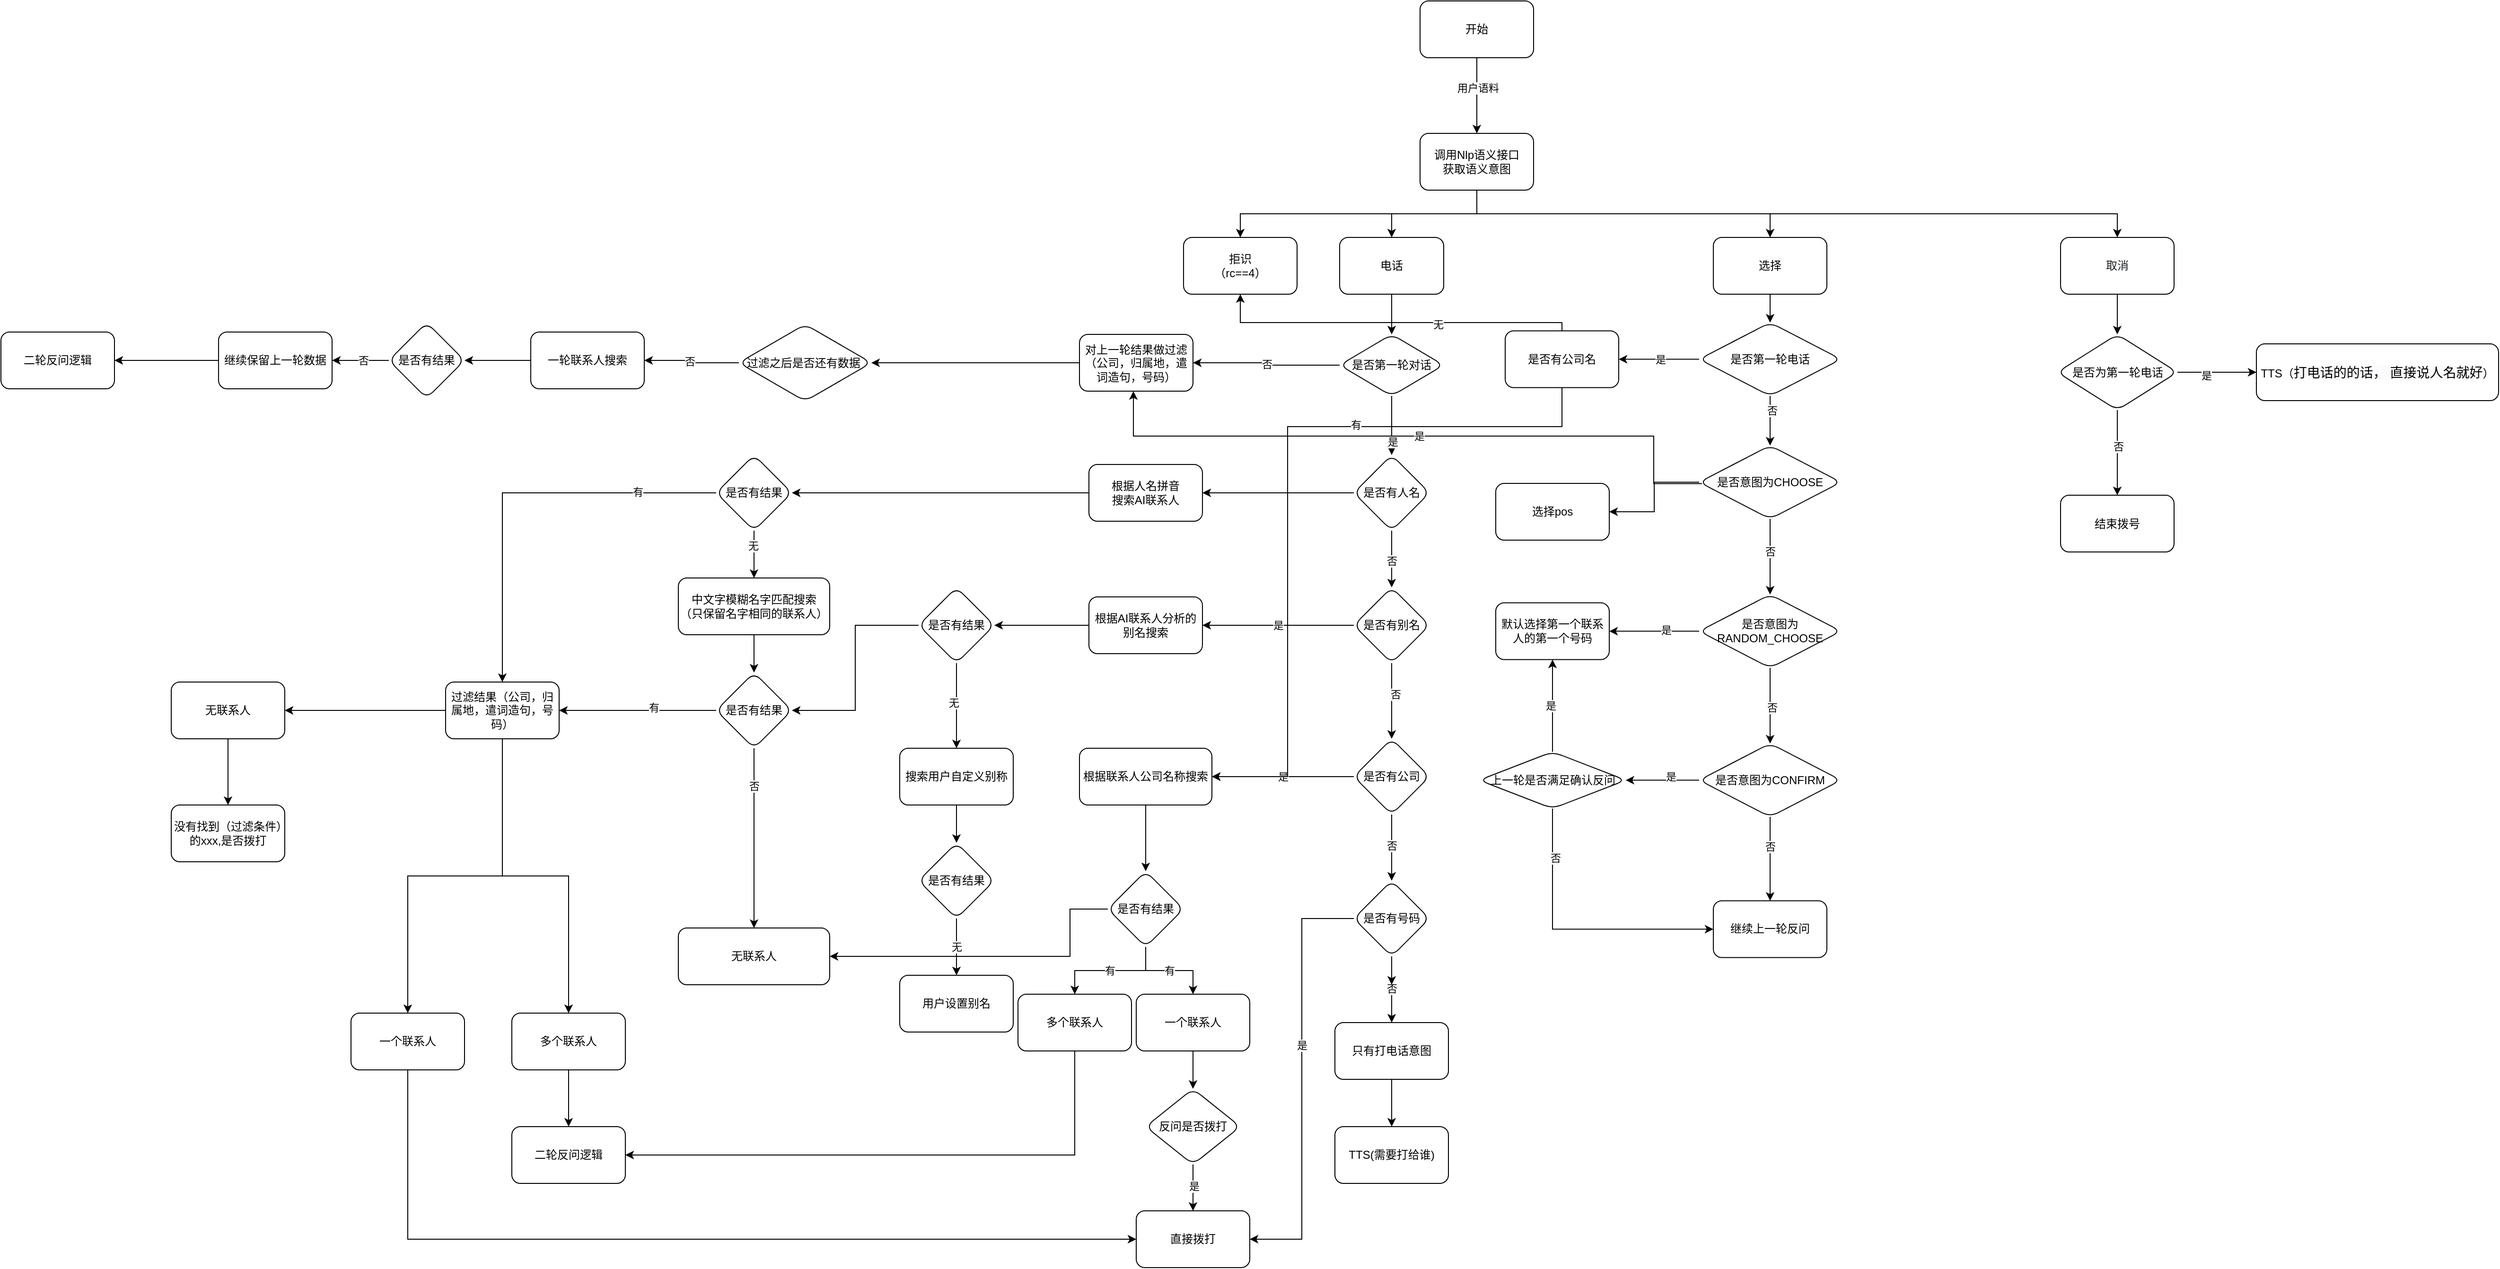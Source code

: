 <mxfile version="13.8.8" type="github"><diagram id="DDoFtE4cqRtgkwSDy5tp" name="Page-1"><mxGraphModel dx="3937" dy="2682" grid="1" gridSize="10" guides="1" tooltips="1" connect="1" arrows="1" fold="1" page="1" pageScale="1" pageWidth="827" pageHeight="1169" math="0" shadow="0"><root><mxCell id="0"/><mxCell id="1" parent="0"/><mxCell id="pKL48AXGNKzV2RHgMpsK-2" value="" style="edgeStyle=orthogonalEdgeStyle;rounded=0;orthogonalLoop=1;jettySize=auto;html=1;" edge="1" parent="1" source="T3XmwG1ocGlHPUnEkQYw-1" target="pKL48AXGNKzV2RHgMpsK-1"><mxGeometry relative="1" as="geometry"/></mxCell><mxCell id="pKL48AXGNKzV2RHgMpsK-3" value="用户语料" style="edgeLabel;html=1;align=center;verticalAlign=middle;resizable=0;points=[];" vertex="1" connectable="0" parent="pKL48AXGNKzV2RHgMpsK-2"><mxGeometry x="-0.2" y="1" relative="1" as="geometry"><mxPoint as="offset"/></mxGeometry></mxCell><mxCell id="T3XmwG1ocGlHPUnEkQYw-1" value="开始" style="whiteSpace=wrap;html=1;rounded=1;" parent="1" vertex="1"><mxGeometry x="150" y="-110" width="120" height="60" as="geometry"/></mxCell><mxCell id="pKL48AXGNKzV2RHgMpsK-9" value="" style="edgeStyle=orthogonalEdgeStyle;rounded=0;orthogonalLoop=1;jettySize=auto;html=1;" edge="1" parent="1" source="pKL48AXGNKzV2RHgMpsK-1" target="pKL48AXGNKzV2RHgMpsK-8"><mxGeometry relative="1" as="geometry"/></mxCell><mxCell id="pKL48AXGNKzV2RHgMpsK-11" value="" style="edgeStyle=orthogonalEdgeStyle;rounded=0;orthogonalLoop=1;jettySize=auto;html=1;exitX=0.5;exitY=1;exitDx=0;exitDy=0;" edge="1" parent="1" source="pKL48AXGNKzV2RHgMpsK-1" target="pKL48AXGNKzV2RHgMpsK-10"><mxGeometry relative="1" as="geometry"/></mxCell><mxCell id="pKL48AXGNKzV2RHgMpsK-14" value="" style="edgeStyle=orthogonalEdgeStyle;rounded=0;orthogonalLoop=1;jettySize=auto;html=1;exitX=0.5;exitY=1;exitDx=0;exitDy=0;" edge="1" parent="1" source="pKL48AXGNKzV2RHgMpsK-1" target="pKL48AXGNKzV2RHgMpsK-13"><mxGeometry relative="1" as="geometry"/></mxCell><mxCell id="pKL48AXGNKzV2RHgMpsK-194" style="edgeStyle=orthogonalEdgeStyle;rounded=0;orthogonalLoop=1;jettySize=auto;html=1;exitX=0.5;exitY=1;exitDx=0;exitDy=0;" edge="1" parent="1" source="pKL48AXGNKzV2RHgMpsK-1" target="pKL48AXGNKzV2RHgMpsK-4"><mxGeometry relative="1" as="geometry"/></mxCell><mxCell id="pKL48AXGNKzV2RHgMpsK-1" value="调用Nlp语义接口&lt;br&gt;获取语义意图" style="whiteSpace=wrap;html=1;rounded=1;" vertex="1" parent="1"><mxGeometry x="150" y="30" width="120" height="60" as="geometry"/></mxCell><mxCell id="pKL48AXGNKzV2RHgMpsK-196" value="" style="edgeStyle=orthogonalEdgeStyle;rounded=0;orthogonalLoop=1;jettySize=auto;html=1;" edge="1" parent="1" source="pKL48AXGNKzV2RHgMpsK-4" target="pKL48AXGNKzV2RHgMpsK-195"><mxGeometry relative="1" as="geometry"/></mxCell><mxCell id="pKL48AXGNKzV2RHgMpsK-4" value="选择" style="whiteSpace=wrap;html=1;rounded=1;" vertex="1" parent="1"><mxGeometry x="460" y="140" width="120" height="60" as="geometry"/></mxCell><mxCell id="pKL48AXGNKzV2RHgMpsK-132" value="" style="edgeStyle=orthogonalEdgeStyle;rounded=0;orthogonalLoop=1;jettySize=auto;html=1;" edge="1" parent="1" source="pKL48AXGNKzV2RHgMpsK-8" target="pKL48AXGNKzV2RHgMpsK-131"><mxGeometry relative="1" as="geometry"/></mxCell><mxCell id="pKL48AXGNKzV2RHgMpsK-8" value="电话" style="whiteSpace=wrap;html=1;rounded=1;" vertex="1" parent="1"><mxGeometry x="65" y="140" width="110" height="60" as="geometry"/></mxCell><mxCell id="pKL48AXGNKzV2RHgMpsK-238" value="" style="edgeStyle=orthogonalEdgeStyle;rounded=0;orthogonalLoop=1;jettySize=auto;html=1;" edge="1" parent="1" source="pKL48AXGNKzV2RHgMpsK-10" target="pKL48AXGNKzV2RHgMpsK-237"><mxGeometry relative="1" as="geometry"/></mxCell><mxCell id="pKL48AXGNKzV2RHgMpsK-10" value="&lt;span style=&quot;color: rgb(33 , 37 , 41) ; font-family: &amp;#34;roboto&amp;#34; , &amp;#34;helvetica&amp;#34; , &amp;#34;arial&amp;#34; , sans-serif ; text-align: left ; background-color: rgb(255 , 255 , 255)&quot;&gt;取消&#9;&lt;/span&gt;" style="whiteSpace=wrap;html=1;rounded=1;" vertex="1" parent="1"><mxGeometry x="827" y="140" width="120" height="60" as="geometry"/></mxCell><mxCell id="pKL48AXGNKzV2RHgMpsK-13" value="拒识&lt;br&gt;（rc==4）" style="whiteSpace=wrap;html=1;rounded=1;" vertex="1" parent="1"><mxGeometry x="-100" y="140" width="120" height="60" as="geometry"/></mxCell><mxCell id="pKL48AXGNKzV2RHgMpsK-23" value="" style="edgeStyle=orthogonalEdgeStyle;rounded=0;orthogonalLoop=1;jettySize=auto;html=1;" edge="1" parent="1" source="pKL48AXGNKzV2RHgMpsK-18" target="pKL48AXGNKzV2RHgMpsK-22"><mxGeometry relative="1" as="geometry"/></mxCell><mxCell id="pKL48AXGNKzV2RHgMpsK-28" value="否" style="edgeLabel;html=1;align=center;verticalAlign=middle;resizable=0;points=[];" vertex="1" connectable="0" parent="pKL48AXGNKzV2RHgMpsK-23"><mxGeometry x="0.044" relative="1" as="geometry"><mxPoint as="offset"/></mxGeometry></mxCell><mxCell id="pKL48AXGNKzV2RHgMpsK-158" style="edgeStyle=orthogonalEdgeStyle;rounded=0;orthogonalLoop=1;jettySize=auto;html=1;" edge="1" parent="1" source="pKL48AXGNKzV2RHgMpsK-18" target="pKL48AXGNKzV2RHgMpsK-20"><mxGeometry relative="1" as="geometry"/></mxCell><mxCell id="pKL48AXGNKzV2RHgMpsK-18" value="是否有人名" style="rhombus;whiteSpace=wrap;html=1;rounded=1;" vertex="1" parent="1"><mxGeometry x="80" y="370" width="80" height="80" as="geometry"/></mxCell><mxCell id="pKL48AXGNKzV2RHgMpsK-159" style="edgeStyle=orthogonalEdgeStyle;rounded=0;orthogonalLoop=1;jettySize=auto;html=1;entryX=1;entryY=0.5;entryDx=0;entryDy=0;" edge="1" parent="1" source="pKL48AXGNKzV2RHgMpsK-20" target="pKL48AXGNKzV2RHgMpsK-34"><mxGeometry relative="1" as="geometry"/></mxCell><mxCell id="pKL48AXGNKzV2RHgMpsK-20" value="根据人名拼音&lt;br&gt;搜索AI联系人" style="whiteSpace=wrap;html=1;rounded=1;" vertex="1" parent="1"><mxGeometry x="-200" y="380" width="120" height="60" as="geometry"/></mxCell><mxCell id="pKL48AXGNKzV2RHgMpsK-25" value="" style="edgeStyle=orthogonalEdgeStyle;rounded=0;orthogonalLoop=1;jettySize=auto;html=1;" edge="1" parent="1" source="pKL48AXGNKzV2RHgMpsK-22" target="pKL48AXGNKzV2RHgMpsK-24"><mxGeometry relative="1" as="geometry"/></mxCell><mxCell id="pKL48AXGNKzV2RHgMpsK-29" value="否" style="edgeLabel;html=1;align=center;verticalAlign=middle;resizable=0;points=[];" vertex="1" connectable="0" parent="pKL48AXGNKzV2RHgMpsK-25"><mxGeometry x="-0.175" y="4" relative="1" as="geometry"><mxPoint as="offset"/></mxGeometry></mxCell><mxCell id="pKL48AXGNKzV2RHgMpsK-45" value="是" style="edgeStyle=orthogonalEdgeStyle;rounded=0;orthogonalLoop=1;jettySize=auto;html=1;exitX=0;exitY=0.5;exitDx=0;exitDy=0;" edge="1" parent="1" source="pKL48AXGNKzV2RHgMpsK-22" target="pKL48AXGNKzV2RHgMpsK-44"><mxGeometry relative="1" as="geometry"><mxPoint x="110" y="1080" as="sourcePoint"/></mxGeometry></mxCell><mxCell id="pKL48AXGNKzV2RHgMpsK-22" value="是否有别名" style="rhombus;whiteSpace=wrap;html=1;rounded=1;" vertex="1" parent="1"><mxGeometry x="80" y="510" width="80" height="80" as="geometry"/></mxCell><mxCell id="pKL48AXGNKzV2RHgMpsK-27" value="" style="edgeStyle=orthogonalEdgeStyle;rounded=0;orthogonalLoop=1;jettySize=auto;html=1;" edge="1" parent="1" source="pKL48AXGNKzV2RHgMpsK-24" target="pKL48AXGNKzV2RHgMpsK-26"><mxGeometry relative="1" as="geometry"/></mxCell><mxCell id="pKL48AXGNKzV2RHgMpsK-30" value="否" style="edgeLabel;html=1;align=center;verticalAlign=middle;resizable=0;points=[];" vertex="1" connectable="0" parent="pKL48AXGNKzV2RHgMpsK-27"><mxGeometry x="-0.067" relative="1" as="geometry"><mxPoint as="offset"/></mxGeometry></mxCell><mxCell id="pKL48AXGNKzV2RHgMpsK-57" value="是" style="edgeStyle=orthogonalEdgeStyle;rounded=0;orthogonalLoop=1;jettySize=auto;html=1;" edge="1" parent="1" source="pKL48AXGNKzV2RHgMpsK-24" target="pKL48AXGNKzV2RHgMpsK-56"><mxGeometry relative="1" as="geometry"/></mxCell><mxCell id="pKL48AXGNKzV2RHgMpsK-24" value="是否有公司" style="rhombus;whiteSpace=wrap;html=1;rounded=1;" vertex="1" parent="1"><mxGeometry x="80" y="670" width="80" height="80" as="geometry"/></mxCell><mxCell id="pKL48AXGNKzV2RHgMpsK-85" value="" style="edgeStyle=orthogonalEdgeStyle;rounded=0;orthogonalLoop=1;jettySize=auto;html=1;" edge="1" parent="1" source="pKL48AXGNKzV2RHgMpsK-26" target="pKL48AXGNKzV2RHgMpsK-84"><mxGeometry relative="1" as="geometry"/></mxCell><mxCell id="pKL48AXGNKzV2RHgMpsK-114" value="否" style="edgeLabel;html=1;align=center;verticalAlign=middle;resizable=0;points=[];" vertex="1" connectable="0" parent="pKL48AXGNKzV2RHgMpsK-85"><mxGeometry x="-0.033" relative="1" as="geometry"><mxPoint as="offset"/></mxGeometry></mxCell><mxCell id="pKL48AXGNKzV2RHgMpsK-112" value="" style="edgeStyle=orthogonalEdgeStyle;rounded=0;orthogonalLoop=1;jettySize=auto;html=1;" edge="1" parent="1" source="pKL48AXGNKzV2RHgMpsK-26"><mxGeometry relative="1" as="geometry"><mxPoint x="120" y="930" as="targetPoint"/></mxGeometry></mxCell><mxCell id="pKL48AXGNKzV2RHgMpsK-164" style="edgeStyle=orthogonalEdgeStyle;rounded=0;orthogonalLoop=1;jettySize=auto;html=1;exitX=0;exitY=0.5;exitDx=0;exitDy=0;entryX=1;entryY=0.5;entryDx=0;entryDy=0;" edge="1" parent="1" source="pKL48AXGNKzV2RHgMpsK-26" target="pKL48AXGNKzV2RHgMpsK-107"><mxGeometry relative="1" as="geometry"/></mxCell><mxCell id="pKL48AXGNKzV2RHgMpsK-165" value="是" style="edgeLabel;html=1;align=center;verticalAlign=middle;resizable=0;points=[];" vertex="1" connectable="0" parent="pKL48AXGNKzV2RHgMpsK-164"><mxGeometry x="-0.161" relative="1" as="geometry"><mxPoint as="offset"/></mxGeometry></mxCell><mxCell id="pKL48AXGNKzV2RHgMpsK-26" value="是否有号码" style="rhombus;whiteSpace=wrap;html=1;rounded=1;" vertex="1" parent="1"><mxGeometry x="80" y="820" width="80" height="80" as="geometry"/></mxCell><mxCell id="pKL48AXGNKzV2RHgMpsK-118" style="edgeStyle=orthogonalEdgeStyle;rounded=0;orthogonalLoop=1;jettySize=auto;html=1;entryX=0.5;entryY=0;entryDx=0;entryDy=0;" edge="1" parent="1" source="pKL48AXGNKzV2RHgMpsK-34" target="pKL48AXGNKzV2RHgMpsK-117"><mxGeometry relative="1" as="geometry"/></mxCell><mxCell id="pKL48AXGNKzV2RHgMpsK-179" value="有" style="edgeLabel;html=1;align=center;verticalAlign=middle;resizable=0;points=[];" vertex="1" connectable="0" parent="pKL48AXGNKzV2RHgMpsK-118"><mxGeometry x="-0.609" y="-1" relative="1" as="geometry"><mxPoint as="offset"/></mxGeometry></mxCell><mxCell id="pKL48AXGNKzV2RHgMpsK-160" style="edgeStyle=orthogonalEdgeStyle;rounded=0;orthogonalLoop=1;jettySize=auto;html=1;" edge="1" parent="1" source="pKL48AXGNKzV2RHgMpsK-34" target="pKL48AXGNKzV2RHgMpsK-36"><mxGeometry relative="1" as="geometry"/></mxCell><mxCell id="pKL48AXGNKzV2RHgMpsK-180" value="无" style="edgeLabel;html=1;align=center;verticalAlign=middle;resizable=0;points=[];" vertex="1" connectable="0" parent="pKL48AXGNKzV2RHgMpsK-160"><mxGeometry x="-0.38" y="-1" relative="1" as="geometry"><mxPoint as="offset"/></mxGeometry></mxCell><mxCell id="pKL48AXGNKzV2RHgMpsK-34" value="是否有结果" style="rhombus;whiteSpace=wrap;html=1;rounded=1;" vertex="1" parent="1"><mxGeometry x="-594" y="370" width="80" height="80" as="geometry"/></mxCell><mxCell id="pKL48AXGNKzV2RHgMpsK-40" value="" style="edgeStyle=orthogonalEdgeStyle;rounded=0;orthogonalLoop=1;jettySize=auto;html=1;" edge="1" parent="1" source="pKL48AXGNKzV2RHgMpsK-36" target="pKL48AXGNKzV2RHgMpsK-39"><mxGeometry relative="1" as="geometry"/></mxCell><mxCell id="pKL48AXGNKzV2RHgMpsK-36" value="中文字模糊名字匹配搜索&lt;br&gt;（只保留名字相同的联系人）" style="whiteSpace=wrap;html=1;rounded=1;" vertex="1" parent="1"><mxGeometry x="-634" y="500" width="160" height="60" as="geometry"/></mxCell><mxCell id="pKL48AXGNKzV2RHgMpsK-42" value="" style="edgeStyle=orthogonalEdgeStyle;rounded=0;orthogonalLoop=1;jettySize=auto;html=1;" edge="1" parent="1" source="pKL48AXGNKzV2RHgMpsK-39" target="pKL48AXGNKzV2RHgMpsK-41"><mxGeometry relative="1" as="geometry"/></mxCell><mxCell id="pKL48AXGNKzV2RHgMpsK-43" value="否" style="edgeLabel;html=1;align=center;verticalAlign=middle;resizable=0;points=[];" vertex="1" connectable="0" parent="pKL48AXGNKzV2RHgMpsK-42"><mxGeometry x="-0.578" relative="1" as="geometry"><mxPoint as="offset"/></mxGeometry></mxCell><mxCell id="pKL48AXGNKzV2RHgMpsK-172" style="edgeStyle=orthogonalEdgeStyle;rounded=0;orthogonalLoop=1;jettySize=auto;html=1;entryX=1;entryY=0.5;entryDx=0;entryDy=0;" edge="1" parent="1" source="pKL48AXGNKzV2RHgMpsK-39" target="pKL48AXGNKzV2RHgMpsK-117"><mxGeometry relative="1" as="geometry"/></mxCell><mxCell id="pKL48AXGNKzV2RHgMpsK-181" value="有" style="edgeLabel;html=1;align=center;verticalAlign=middle;resizable=0;points=[];" vertex="1" connectable="0" parent="pKL48AXGNKzV2RHgMpsK-172"><mxGeometry x="-0.206" y="-3" relative="1" as="geometry"><mxPoint as="offset"/></mxGeometry></mxCell><mxCell id="pKL48AXGNKzV2RHgMpsK-39" value="是否有结果" style="rhombus;whiteSpace=wrap;html=1;rounded=1;" vertex="1" parent="1"><mxGeometry x="-594" y="600" width="80" height="80" as="geometry"/></mxCell><mxCell id="pKL48AXGNKzV2RHgMpsK-41" value="无联系人" style="whiteSpace=wrap;html=1;rounded=1;" vertex="1" parent="1"><mxGeometry x="-634" y="870" width="160" height="60" as="geometry"/></mxCell><mxCell id="pKL48AXGNKzV2RHgMpsK-162" style="edgeStyle=orthogonalEdgeStyle;rounded=0;orthogonalLoop=1;jettySize=auto;html=1;" edge="1" parent="1" source="pKL48AXGNKzV2RHgMpsK-44" target="pKL48AXGNKzV2RHgMpsK-46"><mxGeometry relative="1" as="geometry"/></mxCell><mxCell id="pKL48AXGNKzV2RHgMpsK-44" value="根据AI联系人分析的别名搜索" style="whiteSpace=wrap;html=1;rounded=1;" vertex="1" parent="1"><mxGeometry x="-200" y="520.0" width="120" height="60" as="geometry"/></mxCell><mxCell id="pKL48AXGNKzV2RHgMpsK-163" style="edgeStyle=orthogonalEdgeStyle;rounded=0;orthogonalLoop=1;jettySize=auto;html=1;exitX=0.5;exitY=1;exitDx=0;exitDy=0;" edge="1" parent="1" source="pKL48AXGNKzV2RHgMpsK-46" target="pKL48AXGNKzV2RHgMpsK-48"><mxGeometry relative="1" as="geometry"/></mxCell><mxCell id="pKL48AXGNKzV2RHgMpsK-182" value="无" style="edgeLabel;html=1;align=center;verticalAlign=middle;resizable=0;points=[];" vertex="1" connectable="0" parent="pKL48AXGNKzV2RHgMpsK-163"><mxGeometry x="-0.063" y="-3" relative="1" as="geometry"><mxPoint as="offset"/></mxGeometry></mxCell><mxCell id="pKL48AXGNKzV2RHgMpsK-171" style="edgeStyle=orthogonalEdgeStyle;rounded=0;orthogonalLoop=1;jettySize=auto;html=1;entryX=1;entryY=0.5;entryDx=0;entryDy=0;" edge="1" parent="1" source="pKL48AXGNKzV2RHgMpsK-46" target="pKL48AXGNKzV2RHgMpsK-39"><mxGeometry relative="1" as="geometry"><mxPoint x="-450" y="620" as="targetPoint"/></mxGeometry></mxCell><mxCell id="pKL48AXGNKzV2RHgMpsK-46" value="是否有结果" style="rhombus;whiteSpace=wrap;html=1;rounded=1;" vertex="1" parent="1"><mxGeometry x="-380" y="510.0" width="80" height="80" as="geometry"/></mxCell><mxCell id="pKL48AXGNKzV2RHgMpsK-98" value="" style="edgeStyle=orthogonalEdgeStyle;rounded=0;orthogonalLoop=1;jettySize=auto;html=1;" edge="1" parent="1" source="pKL48AXGNKzV2RHgMpsK-48" target="pKL48AXGNKzV2RHgMpsK-97"><mxGeometry relative="1" as="geometry"/></mxCell><mxCell id="pKL48AXGNKzV2RHgMpsK-48" value="搜索用户自定义别称" style="whiteSpace=wrap;html=1;rounded=1;" vertex="1" parent="1"><mxGeometry x="-400" y="680.0" width="120" height="60" as="geometry"/></mxCell><mxCell id="pKL48AXGNKzV2RHgMpsK-89" value="" style="edgeStyle=orthogonalEdgeStyle;rounded=0;orthogonalLoop=1;jettySize=auto;html=1;" edge="1" parent="1" source="pKL48AXGNKzV2RHgMpsK-56" target="pKL48AXGNKzV2RHgMpsK-88"><mxGeometry relative="1" as="geometry"/></mxCell><mxCell id="pKL48AXGNKzV2RHgMpsK-56" value="根据联系人公司名称搜索" style="whiteSpace=wrap;html=1;rounded=1;" vertex="1" parent="1"><mxGeometry x="-210" y="680" width="140" height="60" as="geometry"/></mxCell><mxCell id="pKL48AXGNKzV2RHgMpsK-190" style="edgeStyle=orthogonalEdgeStyle;rounded=0;orthogonalLoop=1;jettySize=auto;html=1;entryX=0;entryY=0.5;entryDx=0;entryDy=0;" edge="1" parent="1" source="pKL48AXGNKzV2RHgMpsK-58" target="pKL48AXGNKzV2RHgMpsK-107"><mxGeometry relative="1" as="geometry"><Array as="points"><mxPoint x="-920" y="1199"/></Array></mxGeometry></mxCell><mxCell id="pKL48AXGNKzV2RHgMpsK-58" value="一个联系人" style="whiteSpace=wrap;html=1;rounded=1;" vertex="1" parent="1"><mxGeometry x="-980" y="960" width="120" height="60" as="geometry"/></mxCell><mxCell id="pKL48AXGNKzV2RHgMpsK-191" style="edgeStyle=orthogonalEdgeStyle;rounded=0;orthogonalLoop=1;jettySize=auto;html=1;" edge="1" parent="1" source="pKL48AXGNKzV2RHgMpsK-60" target="pKL48AXGNKzV2RHgMpsK-67"><mxGeometry relative="1" as="geometry"/></mxCell><mxCell id="pKL48AXGNKzV2RHgMpsK-60" value="多个联系人" style="whiteSpace=wrap;html=1;rounded=1;" vertex="1" parent="1"><mxGeometry x="-810" y="960" width="120" height="60" as="geometry"/></mxCell><mxCell id="pKL48AXGNKzV2RHgMpsK-67" value="二轮反问逻辑" style="whiteSpace=wrap;html=1;rounded=1;" vertex="1" parent="1"><mxGeometry x="-810" y="1080" width="120" height="60" as="geometry"/></mxCell><mxCell id="pKL48AXGNKzV2RHgMpsK-87" value="" style="edgeStyle=orthogonalEdgeStyle;rounded=0;orthogonalLoop=1;jettySize=auto;html=1;" edge="1" parent="1" source="pKL48AXGNKzV2RHgMpsK-84" target="pKL48AXGNKzV2RHgMpsK-86"><mxGeometry relative="1" as="geometry"/></mxCell><mxCell id="pKL48AXGNKzV2RHgMpsK-84" value="只有打电话意图" style="whiteSpace=wrap;html=1;rounded=1;" vertex="1" parent="1"><mxGeometry x="60" y="970" width="120" height="60" as="geometry"/></mxCell><mxCell id="pKL48AXGNKzV2RHgMpsK-86" value="TTS(需要打给谁)" style="whiteSpace=wrap;html=1;rounded=1;" vertex="1" parent="1"><mxGeometry x="60" y="1080" width="120" height="60" as="geometry"/></mxCell><mxCell id="pKL48AXGNKzV2RHgMpsK-167" value="有" style="edgeStyle=orthogonalEdgeStyle;rounded=0;orthogonalLoop=1;jettySize=auto;html=1;exitX=0.5;exitY=1;exitDx=0;exitDy=0;entryX=0.5;entryY=0;entryDx=0;entryDy=0;" edge="1" parent="1" source="pKL48AXGNKzV2RHgMpsK-88" target="pKL48AXGNKzV2RHgMpsK-92"><mxGeometry relative="1" as="geometry"/></mxCell><mxCell id="pKL48AXGNKzV2RHgMpsK-184" style="edgeStyle=orthogonalEdgeStyle;rounded=0;orthogonalLoop=1;jettySize=auto;html=1;entryX=1;entryY=0.5;entryDx=0;entryDy=0;" edge="1" parent="1" source="pKL48AXGNKzV2RHgMpsK-88" target="pKL48AXGNKzV2RHgMpsK-41"><mxGeometry relative="1" as="geometry"><Array as="points"><mxPoint x="-220" y="850"/><mxPoint x="-220" y="900"/></Array></mxGeometry></mxCell><mxCell id="pKL48AXGNKzV2RHgMpsK-186" style="edgeStyle=orthogonalEdgeStyle;rounded=0;orthogonalLoop=1;jettySize=auto;html=1;" edge="1" parent="1" source="pKL48AXGNKzV2RHgMpsK-88" target="pKL48AXGNKzV2RHgMpsK-185"><mxGeometry relative="1" as="geometry"/></mxCell><mxCell id="pKL48AXGNKzV2RHgMpsK-187" value="有" style="edgeLabel;html=1;align=center;verticalAlign=middle;resizable=0;points=[];" vertex="1" connectable="0" parent="pKL48AXGNKzV2RHgMpsK-186"><mxGeometry x="0.007" relative="1" as="geometry"><mxPoint as="offset"/></mxGeometry></mxCell><mxCell id="pKL48AXGNKzV2RHgMpsK-88" value="是否有结果" style="rhombus;whiteSpace=wrap;html=1;rounded=1;" vertex="1" parent="1"><mxGeometry x="-180" y="810" width="80" height="80" as="geometry"/></mxCell><mxCell id="pKL48AXGNKzV2RHgMpsK-106" value="" style="edgeStyle=orthogonalEdgeStyle;rounded=0;orthogonalLoop=1;jettySize=auto;html=1;" edge="1" parent="1" source="pKL48AXGNKzV2RHgMpsK-92" target="pKL48AXGNKzV2RHgMpsK-105"><mxGeometry relative="1" as="geometry"/></mxCell><mxCell id="pKL48AXGNKzV2RHgMpsK-92" value="一个联系人" style="whiteSpace=wrap;html=1;rounded=1;" vertex="1" parent="1"><mxGeometry x="-150" y="940" width="120" height="60" as="geometry"/></mxCell><mxCell id="pKL48AXGNKzV2RHgMpsK-100" value="无" style="edgeStyle=orthogonalEdgeStyle;rounded=0;orthogonalLoop=1;jettySize=auto;html=1;" edge="1" parent="1" source="pKL48AXGNKzV2RHgMpsK-97" target="pKL48AXGNKzV2RHgMpsK-99"><mxGeometry relative="1" as="geometry"/></mxCell><mxCell id="pKL48AXGNKzV2RHgMpsK-97" value="是否有结果" style="rhombus;whiteSpace=wrap;html=1;rounded=1;" vertex="1" parent="1"><mxGeometry x="-380" y="780.0" width="80" height="80" as="geometry"/></mxCell><mxCell id="pKL48AXGNKzV2RHgMpsK-99" value="用户设置别名" style="whiteSpace=wrap;html=1;rounded=1;" vertex="1" parent="1"><mxGeometry x="-400" y="920" width="120" height="60" as="geometry"/></mxCell><mxCell id="pKL48AXGNKzV2RHgMpsK-108" value="" style="edgeStyle=orthogonalEdgeStyle;rounded=0;orthogonalLoop=1;jettySize=auto;html=1;" edge="1" parent="1" source="pKL48AXGNKzV2RHgMpsK-105" target="pKL48AXGNKzV2RHgMpsK-107"><mxGeometry relative="1" as="geometry"/></mxCell><mxCell id="pKL48AXGNKzV2RHgMpsK-166" value="是" style="edgeLabel;html=1;align=center;verticalAlign=middle;resizable=0;points=[];" vertex="1" connectable="0" parent="pKL48AXGNKzV2RHgMpsK-108"><mxGeometry x="-0.073" y="1" relative="1" as="geometry"><mxPoint as="offset"/></mxGeometry></mxCell><mxCell id="pKL48AXGNKzV2RHgMpsK-105" value="反问是否拨打" style="rhombus;whiteSpace=wrap;html=1;rounded=1;" vertex="1" parent="1"><mxGeometry x="-140" y="1040" width="100" height="80" as="geometry"/></mxCell><mxCell id="pKL48AXGNKzV2RHgMpsK-107" value="直接拨打" style="whiteSpace=wrap;html=1;rounded=1;" vertex="1" parent="1"><mxGeometry x="-150" y="1169" width="120" height="60" as="geometry"/></mxCell><mxCell id="pKL48AXGNKzV2RHgMpsK-122" value="" style="edgeStyle=orthogonalEdgeStyle;rounded=0;orthogonalLoop=1;jettySize=auto;html=1;" edge="1" parent="1" source="pKL48AXGNKzV2RHgMpsK-117" target="pKL48AXGNKzV2RHgMpsK-121"><mxGeometry relative="1" as="geometry"/></mxCell><mxCell id="pKL48AXGNKzV2RHgMpsK-174" style="edgeStyle=orthogonalEdgeStyle;rounded=0;orthogonalLoop=1;jettySize=auto;html=1;exitX=0.5;exitY=1;exitDx=0;exitDy=0;entryX=0.5;entryY=0;entryDx=0;entryDy=0;" edge="1" parent="1" source="pKL48AXGNKzV2RHgMpsK-117" target="pKL48AXGNKzV2RHgMpsK-58"><mxGeometry relative="1" as="geometry"><mxPoint x="-920" y="940" as="targetPoint"/></mxGeometry></mxCell><mxCell id="pKL48AXGNKzV2RHgMpsK-175" style="edgeStyle=orthogonalEdgeStyle;rounded=0;orthogonalLoop=1;jettySize=auto;html=1;entryX=0.5;entryY=0;entryDx=0;entryDy=0;exitX=0.5;exitY=1;exitDx=0;exitDy=0;" edge="1" parent="1" source="pKL48AXGNKzV2RHgMpsK-117" target="pKL48AXGNKzV2RHgMpsK-60"><mxGeometry relative="1" as="geometry"/></mxCell><mxCell id="pKL48AXGNKzV2RHgMpsK-117" value="过滤结果（公司，归属地，遣词造句，号码）" style="rounded=1;whiteSpace=wrap;html=1;" vertex="1" parent="1"><mxGeometry x="-880" y="610" width="120" height="60" as="geometry"/></mxCell><mxCell id="pKL48AXGNKzV2RHgMpsK-124" value="" style="edgeStyle=orthogonalEdgeStyle;rounded=0;orthogonalLoop=1;jettySize=auto;html=1;" edge="1" parent="1" source="pKL48AXGNKzV2RHgMpsK-121" target="pKL48AXGNKzV2RHgMpsK-123"><mxGeometry relative="1" as="geometry"/></mxCell><mxCell id="pKL48AXGNKzV2RHgMpsK-121" value="无联系人" style="whiteSpace=wrap;html=1;rounded=1;" vertex="1" parent="1"><mxGeometry x="-1170" y="610" width="120" height="60" as="geometry"/></mxCell><mxCell id="pKL48AXGNKzV2RHgMpsK-123" value="没有找到（过滤条件）的xxx,是否拨打" style="whiteSpace=wrap;html=1;rounded=1;" vertex="1" parent="1"><mxGeometry x="-1170" y="740" width="120" height="60" as="geometry"/></mxCell><mxCell id="pKL48AXGNKzV2RHgMpsK-134" value="否" style="edgeStyle=orthogonalEdgeStyle;rounded=0;orthogonalLoop=1;jettySize=auto;html=1;entryX=1;entryY=0.5;entryDx=0;entryDy=0;" edge="1" parent="1" source="pKL48AXGNKzV2RHgMpsK-131" target="pKL48AXGNKzV2RHgMpsK-133"><mxGeometry relative="1" as="geometry"><mxPoint x="90" y="320" as="targetPoint"/></mxGeometry></mxCell><mxCell id="pKL48AXGNKzV2RHgMpsK-135" style="edgeStyle=orthogonalEdgeStyle;rounded=0;orthogonalLoop=1;jettySize=auto;html=1;exitX=0.5;exitY=1;exitDx=0;exitDy=0;" edge="1" parent="1" source="pKL48AXGNKzV2RHgMpsK-131" target="pKL48AXGNKzV2RHgMpsK-18"><mxGeometry relative="1" as="geometry"/></mxCell><mxCell id="pKL48AXGNKzV2RHgMpsK-136" value="是" style="edgeLabel;html=1;align=center;verticalAlign=middle;resizable=0;points=[];" vertex="1" connectable="0" parent="pKL48AXGNKzV2RHgMpsK-135"><mxGeometry x="0.55" y="1" relative="1" as="geometry"><mxPoint as="offset"/></mxGeometry></mxCell><mxCell id="pKL48AXGNKzV2RHgMpsK-131" value="是否第一轮对话" style="rhombus;whiteSpace=wrap;html=1;rounded=1;" vertex="1" parent="1"><mxGeometry x="65" y="242.5" width="110" height="65" as="geometry"/></mxCell><mxCell id="pKL48AXGNKzV2RHgMpsK-139" value="" style="edgeStyle=orthogonalEdgeStyle;rounded=0;orthogonalLoop=1;jettySize=auto;html=1;" edge="1" parent="1" source="pKL48AXGNKzV2RHgMpsK-133" target="pKL48AXGNKzV2RHgMpsK-138"><mxGeometry relative="1" as="geometry"/></mxCell><mxCell id="pKL48AXGNKzV2RHgMpsK-133" value="对上一轮结果做过滤&lt;br&gt;（公司，归属地，遣词造句，号码）" style="whiteSpace=wrap;html=1;rounded=1;" vertex="1" parent="1"><mxGeometry x="-210" y="242.5" width="120" height="60" as="geometry"/></mxCell><mxCell id="pKL48AXGNKzV2RHgMpsK-145" value="" style="edgeStyle=orthogonalEdgeStyle;rounded=0;orthogonalLoop=1;jettySize=auto;html=1;" edge="1" parent="1" source="pKL48AXGNKzV2RHgMpsK-138" target="pKL48AXGNKzV2RHgMpsK-144"><mxGeometry relative="1" as="geometry"/></mxCell><mxCell id="pKL48AXGNKzV2RHgMpsK-146" value="否" style="edgeLabel;html=1;align=center;verticalAlign=middle;resizable=0;points=[];" vertex="1" connectable="0" parent="pKL48AXGNKzV2RHgMpsK-145"><mxGeometry x="0.001" y="2" relative="1" as="geometry"><mxPoint as="offset"/></mxGeometry></mxCell><mxCell id="pKL48AXGNKzV2RHgMpsK-138" value="过滤之后是否还有数据&amp;nbsp;" style="rhombus;whiteSpace=wrap;html=1;rounded=1;" vertex="1" parent="1"><mxGeometry x="-570" y="231.88" width="140" height="81.25" as="geometry"/></mxCell><mxCell id="pKL48AXGNKzV2RHgMpsK-150" value="" style="edgeStyle=orthogonalEdgeStyle;rounded=0;orthogonalLoop=1;jettySize=auto;html=1;" edge="1" parent="1" source="pKL48AXGNKzV2RHgMpsK-144" target="pKL48AXGNKzV2RHgMpsK-149"><mxGeometry relative="1" as="geometry"/></mxCell><mxCell id="pKL48AXGNKzV2RHgMpsK-144" value="一轮联系人搜索" style="whiteSpace=wrap;html=1;rounded=1;" vertex="1" parent="1"><mxGeometry x="-790" y="240.005" width="120" height="60" as="geometry"/></mxCell><mxCell id="pKL48AXGNKzV2RHgMpsK-153" value="" style="edgeStyle=orthogonalEdgeStyle;rounded=0;orthogonalLoop=1;jettySize=auto;html=1;" edge="1" parent="1" source="pKL48AXGNKzV2RHgMpsK-149" target="pKL48AXGNKzV2RHgMpsK-152"><mxGeometry relative="1" as="geometry"/></mxCell><mxCell id="pKL48AXGNKzV2RHgMpsK-155" value="否" style="edgeLabel;html=1;align=center;verticalAlign=middle;resizable=0;points=[];" vertex="1" connectable="0" parent="pKL48AXGNKzV2RHgMpsK-153"><mxGeometry x="-0.092" relative="1" as="geometry"><mxPoint as="offset"/></mxGeometry></mxCell><mxCell id="pKL48AXGNKzV2RHgMpsK-149" value="是否有结果" style="rhombus;whiteSpace=wrap;html=1;rounded=1;" vertex="1" parent="1"><mxGeometry x="-940" y="230" width="80" height="80" as="geometry"/></mxCell><mxCell id="pKL48AXGNKzV2RHgMpsK-152" value="继续保留上一轮数据" style="whiteSpace=wrap;html=1;rounded=1;" vertex="1" parent="1"><mxGeometry x="-1120" y="240" width="120" height="60" as="geometry"/></mxCell><mxCell id="pKL48AXGNKzV2RHgMpsK-192" style="edgeStyle=orthogonalEdgeStyle;rounded=0;orthogonalLoop=1;jettySize=auto;html=1;entryX=1;entryY=0.5;entryDx=0;entryDy=0;exitX=0.5;exitY=1;exitDx=0;exitDy=0;" edge="1" parent="1" source="pKL48AXGNKzV2RHgMpsK-185" target="pKL48AXGNKzV2RHgMpsK-67"><mxGeometry relative="1" as="geometry"/></mxCell><mxCell id="pKL48AXGNKzV2RHgMpsK-185" value="多个联系人" style="whiteSpace=wrap;html=1;rounded=1;" vertex="1" parent="1"><mxGeometry x="-275" y="940" width="120" height="60" as="geometry"/></mxCell><mxCell id="pKL48AXGNKzV2RHgMpsK-188" value="二轮反问逻辑" style="whiteSpace=wrap;html=1;rounded=1;" vertex="1" parent="1"><mxGeometry x="-1350" y="240" width="120" height="60" as="geometry"/></mxCell><mxCell id="pKL48AXGNKzV2RHgMpsK-189" style="edgeStyle=orthogonalEdgeStyle;rounded=0;orthogonalLoop=1;jettySize=auto;html=1;" edge="1" parent="1" source="pKL48AXGNKzV2RHgMpsK-152" target="pKL48AXGNKzV2RHgMpsK-188"><mxGeometry relative="1" as="geometry"><mxPoint x="-1120" y="270" as="sourcePoint"/><mxPoint x="-1390" y="685" as="targetPoint"/></mxGeometry></mxCell><mxCell id="pKL48AXGNKzV2RHgMpsK-198" value="" style="edgeStyle=orthogonalEdgeStyle;rounded=0;orthogonalLoop=1;jettySize=auto;html=1;" edge="1" parent="1" source="pKL48AXGNKzV2RHgMpsK-195" target="pKL48AXGNKzV2RHgMpsK-197"><mxGeometry relative="1" as="geometry"/></mxCell><mxCell id="pKL48AXGNKzV2RHgMpsK-203" value="是" style="edgeLabel;html=1;align=center;verticalAlign=middle;resizable=0;points=[];" vertex="1" connectable="0" parent="pKL48AXGNKzV2RHgMpsK-198"><mxGeometry x="-0.036" relative="1" as="geometry"><mxPoint as="offset"/></mxGeometry></mxCell><mxCell id="pKL48AXGNKzV2RHgMpsK-205" value="" style="edgeStyle=orthogonalEdgeStyle;rounded=0;orthogonalLoop=1;jettySize=auto;html=1;entryX=0.5;entryY=0;entryDx=0;entryDy=0;" edge="1" parent="1" source="pKL48AXGNKzV2RHgMpsK-195" target="pKL48AXGNKzV2RHgMpsK-208"><mxGeometry relative="1" as="geometry"><mxPoint x="520" y="370" as="targetPoint"/></mxGeometry></mxCell><mxCell id="pKL48AXGNKzV2RHgMpsK-206" value="否" style="edgeLabel;html=1;align=center;verticalAlign=middle;resizable=0;points=[];" vertex="1" connectable="0" parent="pKL48AXGNKzV2RHgMpsK-205"><mxGeometry x="-0.413" y="2" relative="1" as="geometry"><mxPoint as="offset"/></mxGeometry></mxCell><mxCell id="pKL48AXGNKzV2RHgMpsK-195" value="是否第一轮电话" style="rhombus;whiteSpace=wrap;html=1;rounded=1;" vertex="1" parent="1"><mxGeometry x="445" y="230" width="150" height="77.5" as="geometry"/></mxCell><mxCell id="pKL48AXGNKzV2RHgMpsK-199" style="edgeStyle=orthogonalEdgeStyle;rounded=0;orthogonalLoop=1;jettySize=auto;html=1;entryX=1;entryY=0.5;entryDx=0;entryDy=0;" edge="1" parent="1" source="pKL48AXGNKzV2RHgMpsK-197" target="pKL48AXGNKzV2RHgMpsK-56"><mxGeometry relative="1" as="geometry"><Array as="points"><mxPoint x="300" y="340"/><mxPoint x="10" y="340"/><mxPoint x="10" y="710"/></Array></mxGeometry></mxCell><mxCell id="pKL48AXGNKzV2RHgMpsK-200" value="有" style="edgeLabel;html=1;align=center;verticalAlign=middle;resizable=0;points=[];" vertex="1" connectable="0" parent="pKL48AXGNKzV2RHgMpsK-199"><mxGeometry x="-0.335" y="-2" relative="1" as="geometry"><mxPoint as="offset"/></mxGeometry></mxCell><mxCell id="pKL48AXGNKzV2RHgMpsK-201" style="edgeStyle=orthogonalEdgeStyle;rounded=0;orthogonalLoop=1;jettySize=auto;html=1;entryX=0.5;entryY=1;entryDx=0;entryDy=0;" edge="1" parent="1" source="pKL48AXGNKzV2RHgMpsK-197" target="pKL48AXGNKzV2RHgMpsK-13"><mxGeometry relative="1" as="geometry"><Array as="points"><mxPoint x="300" y="230"/><mxPoint x="-40" y="230"/></Array></mxGeometry></mxCell><mxCell id="pKL48AXGNKzV2RHgMpsK-202" value="无" style="edgeLabel;html=1;align=center;verticalAlign=middle;resizable=0;points=[];" vertex="1" connectable="0" parent="pKL48AXGNKzV2RHgMpsK-201"><mxGeometry x="-0.261" y="2" relative="1" as="geometry"><mxPoint as="offset"/></mxGeometry></mxCell><mxCell id="pKL48AXGNKzV2RHgMpsK-197" value="是否有公司名" style="whiteSpace=wrap;html=1;rounded=1;direction=west;" vertex="1" parent="1"><mxGeometry x="240" y="238.75" width="120" height="60" as="geometry"/></mxCell><mxCell id="pKL48AXGNKzV2RHgMpsK-212" value="是" style="edgeStyle=orthogonalEdgeStyle;rounded=0;orthogonalLoop=1;jettySize=auto;html=1;exitX=0.04;exitY=0.519;exitDx=0;exitDy=0;exitPerimeter=0;entryX=0.5;entryY=1;entryDx=0;entryDy=0;" edge="1" parent="1"><mxGeometry relative="1" as="geometry"><mxPoint x="448" y="400.222" as="sourcePoint"/><mxPoint x="-153" y="302.5" as="targetPoint"/><Array as="points"><mxPoint x="397" y="400"/><mxPoint x="397" y="350"/><mxPoint x="-153" y="350"/></Array></mxGeometry></mxCell><mxCell id="pKL48AXGNKzV2RHgMpsK-214" value="" style="edgeStyle=orthogonalEdgeStyle;rounded=0;orthogonalLoop=1;jettySize=auto;html=1;" edge="1" parent="1" source="pKL48AXGNKzV2RHgMpsK-208" target="pKL48AXGNKzV2RHgMpsK-213"><mxGeometry relative="1" as="geometry"/></mxCell><mxCell id="pKL48AXGNKzV2RHgMpsK-220" value="否" style="edgeLabel;html=1;align=center;verticalAlign=middle;resizable=0;points=[];" vertex="1" connectable="0" parent="pKL48AXGNKzV2RHgMpsK-214"><mxGeometry x="-0.154" relative="1" as="geometry"><mxPoint as="offset"/></mxGeometry></mxCell><mxCell id="pKL48AXGNKzV2RHgMpsK-236" value="" style="edgeStyle=orthogonalEdgeStyle;rounded=0;orthogonalLoop=1;jettySize=auto;html=1;" edge="1" parent="1" source="pKL48AXGNKzV2RHgMpsK-208" target="pKL48AXGNKzV2RHgMpsK-235"><mxGeometry relative="1" as="geometry"/></mxCell><mxCell id="pKL48AXGNKzV2RHgMpsK-208" value="是否意图为CHOOSE" style="rhombus;whiteSpace=wrap;html=1;rounded=1;" vertex="1" parent="1"><mxGeometry x="445" y="360" width="150" height="77.5" as="geometry"/></mxCell><mxCell id="pKL48AXGNKzV2RHgMpsK-216" value="" style="edgeStyle=orthogonalEdgeStyle;rounded=0;orthogonalLoop=1;jettySize=auto;html=1;" edge="1" parent="1" source="pKL48AXGNKzV2RHgMpsK-213" target="pKL48AXGNKzV2RHgMpsK-215"><mxGeometry relative="1" as="geometry"/></mxCell><mxCell id="pKL48AXGNKzV2RHgMpsK-219" value="否" style="edgeLabel;html=1;align=center;verticalAlign=middle;resizable=0;points=[];" vertex="1" connectable="0" parent="pKL48AXGNKzV2RHgMpsK-216"><mxGeometry x="0.054" y="2" relative="1" as="geometry"><mxPoint as="offset"/></mxGeometry></mxCell><mxCell id="pKL48AXGNKzV2RHgMpsK-218" value="" style="edgeStyle=orthogonalEdgeStyle;rounded=0;orthogonalLoop=1;jettySize=auto;html=1;" edge="1" parent="1" source="pKL48AXGNKzV2RHgMpsK-213" target="pKL48AXGNKzV2RHgMpsK-217"><mxGeometry relative="1" as="geometry"/></mxCell><mxCell id="pKL48AXGNKzV2RHgMpsK-221" value="是" style="edgeLabel;html=1;align=center;verticalAlign=middle;resizable=0;points=[];" vertex="1" connectable="0" parent="pKL48AXGNKzV2RHgMpsK-218"><mxGeometry x="-0.255" y="-2" relative="1" as="geometry"><mxPoint as="offset"/></mxGeometry></mxCell><mxCell id="pKL48AXGNKzV2RHgMpsK-213" value="是否意图为RANDOM_CHOOSE" style="rhombus;whiteSpace=wrap;html=1;rounded=1;" vertex="1" parent="1"><mxGeometry x="445" y="517.5" width="150" height="77.5" as="geometry"/></mxCell><mxCell id="pKL48AXGNKzV2RHgMpsK-225" value="" style="edgeStyle=orthogonalEdgeStyle;rounded=0;orthogonalLoop=1;jettySize=auto;html=1;" edge="1" parent="1" source="pKL48AXGNKzV2RHgMpsK-215" target="pKL48AXGNKzV2RHgMpsK-224"><mxGeometry relative="1" as="geometry"/></mxCell><mxCell id="pKL48AXGNKzV2RHgMpsK-232" value="否" style="edgeLabel;html=1;align=center;verticalAlign=middle;resizable=0;points=[];" vertex="1" connectable="0" parent="pKL48AXGNKzV2RHgMpsK-225"><mxGeometry x="-0.294" relative="1" as="geometry"><mxPoint as="offset"/></mxGeometry></mxCell><mxCell id="pKL48AXGNKzV2RHgMpsK-227" value="" style="edgeStyle=orthogonalEdgeStyle;rounded=0;orthogonalLoop=1;jettySize=auto;html=1;" edge="1" parent="1" source="pKL48AXGNKzV2RHgMpsK-215" target="pKL48AXGNKzV2RHgMpsK-226"><mxGeometry relative="1" as="geometry"/></mxCell><mxCell id="pKL48AXGNKzV2RHgMpsK-233" value="是" style="edgeLabel;html=1;align=center;verticalAlign=middle;resizable=0;points=[];" vertex="1" connectable="0" parent="pKL48AXGNKzV2RHgMpsK-227"><mxGeometry x="-0.232" y="-4" relative="1" as="geometry"><mxPoint as="offset"/></mxGeometry></mxCell><mxCell id="pKL48AXGNKzV2RHgMpsK-215" value="是否意图为CONFIRM" style="rhombus;whiteSpace=wrap;html=1;rounded=1;" vertex="1" parent="1"><mxGeometry x="445" y="675" width="150" height="77.5" as="geometry"/></mxCell><mxCell id="pKL48AXGNKzV2RHgMpsK-217" value="默认选择第一个联系人的第一个号码" style="whiteSpace=wrap;html=1;rounded=1;" vertex="1" parent="1"><mxGeometry x="230" y="526.25" width="120" height="60" as="geometry"/></mxCell><mxCell id="pKL48AXGNKzV2RHgMpsK-224" value="继续上一轮反问" style="whiteSpace=wrap;html=1;rounded=1;" vertex="1" parent="1"><mxGeometry x="460" y="841.25" width="120" height="60" as="geometry"/></mxCell><mxCell id="pKL48AXGNKzV2RHgMpsK-228" style="edgeStyle=orthogonalEdgeStyle;rounded=0;orthogonalLoop=1;jettySize=auto;html=1;entryX=0.5;entryY=1;entryDx=0;entryDy=0;" edge="1" parent="1" source="pKL48AXGNKzV2RHgMpsK-226" target="pKL48AXGNKzV2RHgMpsK-217"><mxGeometry relative="1" as="geometry"/></mxCell><mxCell id="pKL48AXGNKzV2RHgMpsK-229" value="是" style="edgeLabel;html=1;align=center;verticalAlign=middle;resizable=0;points=[];" vertex="1" connectable="0" parent="pKL48AXGNKzV2RHgMpsK-228"><mxGeometry x="0.001" y="2" relative="1" as="geometry"><mxPoint as="offset"/></mxGeometry></mxCell><mxCell id="pKL48AXGNKzV2RHgMpsK-230" style="edgeStyle=orthogonalEdgeStyle;rounded=0;orthogonalLoop=1;jettySize=auto;html=1;entryX=0;entryY=0.5;entryDx=0;entryDy=0;exitX=0.5;exitY=1;exitDx=0;exitDy=0;" edge="1" parent="1" source="pKL48AXGNKzV2RHgMpsK-226" target="pKL48AXGNKzV2RHgMpsK-224"><mxGeometry relative="1" as="geometry"/></mxCell><mxCell id="pKL48AXGNKzV2RHgMpsK-231" value="否" style="edgeLabel;html=1;align=center;verticalAlign=middle;resizable=0;points=[];" vertex="1" connectable="0" parent="pKL48AXGNKzV2RHgMpsK-230"><mxGeometry x="-0.65" y="3" relative="1" as="geometry"><mxPoint as="offset"/></mxGeometry></mxCell><mxCell id="pKL48AXGNKzV2RHgMpsK-226" value="上一轮是否满足确认反问" style="rhombus;whiteSpace=wrap;html=1;rounded=1;" vertex="1" parent="1"><mxGeometry x="212.5" y="683.75" width="155" height="60" as="geometry"/></mxCell><mxCell id="pKL48AXGNKzV2RHgMpsK-235" value="选择pos" style="whiteSpace=wrap;html=1;rounded=1;" vertex="1" parent="1"><mxGeometry x="230" y="400" width="120" height="60" as="geometry"/></mxCell><mxCell id="pKL48AXGNKzV2RHgMpsK-240" value="" style="edgeStyle=orthogonalEdgeStyle;rounded=0;orthogonalLoop=1;jettySize=auto;html=1;" edge="1" parent="1" source="pKL48AXGNKzV2RHgMpsK-237" target="pKL48AXGNKzV2RHgMpsK-239"><mxGeometry relative="1" as="geometry"/></mxCell><mxCell id="pKL48AXGNKzV2RHgMpsK-244" value="是" style="edgeLabel;html=1;align=center;verticalAlign=middle;resizable=0;points=[];" vertex="1" connectable="0" parent="pKL48AXGNKzV2RHgMpsK-240"><mxGeometry x="-0.271" y="-3" relative="1" as="geometry"><mxPoint as="offset"/></mxGeometry></mxCell><mxCell id="pKL48AXGNKzV2RHgMpsK-242" value="" style="edgeStyle=orthogonalEdgeStyle;rounded=0;orthogonalLoop=1;jettySize=auto;html=1;" edge="1" parent="1" source="pKL48AXGNKzV2RHgMpsK-237" target="pKL48AXGNKzV2RHgMpsK-241"><mxGeometry relative="1" as="geometry"/></mxCell><mxCell id="pKL48AXGNKzV2RHgMpsK-243" value="否" style="edgeLabel;html=1;align=center;verticalAlign=middle;resizable=0;points=[];" vertex="1" connectable="0" parent="pKL48AXGNKzV2RHgMpsK-242"><mxGeometry x="-0.156" y="1" relative="1" as="geometry"><mxPoint as="offset"/></mxGeometry></mxCell><mxCell id="pKL48AXGNKzV2RHgMpsK-237" value="是否为第一轮电话" style="rhombus;whiteSpace=wrap;html=1;rounded=1;" vertex="1" parent="1"><mxGeometry x="823.5" y="242.5" width="127" height="80" as="geometry"/></mxCell><mxCell id="pKL48AXGNKzV2RHgMpsK-239" value="TTS（&lt;span style=&quot;font-family: &amp;#34;tickfont&amp;#34; , &amp;#34;numberfont&amp;#34; , &amp;#34;coloremojifont&amp;#34; , , &amp;#34;microsoft yahei&amp;#34; , sans-serif ; font-size: 14px ; background-color: rgb(251 , 251 , 253)&quot;&gt;打电话的的话， 直接说人名就好&lt;/span&gt;）" style="whiteSpace=wrap;html=1;rounded=1;" vertex="1" parent="1"><mxGeometry x="1034" y="252.5" width="256" height="60" as="geometry"/></mxCell><mxCell id="pKL48AXGNKzV2RHgMpsK-241" value="结束拨号" style="whiteSpace=wrap;html=1;rounded=1;" vertex="1" parent="1"><mxGeometry x="827" y="412.5" width="120" height="60" as="geometry"/></mxCell></root></mxGraphModel></diagram></mxfile>